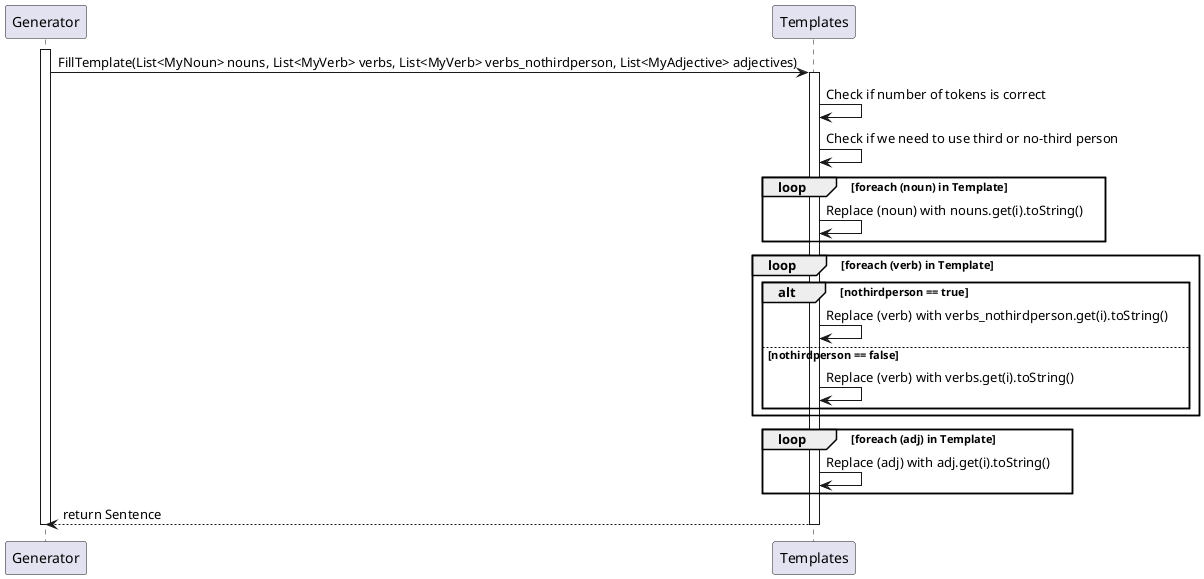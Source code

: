 @startuml InternalFillTemplate


activate Generator
Generator -> Templates: FillTemplate(List<MyNoun> nouns, List<MyVerb> verbs, List<MyVerb> verbs_nothirdperson, List<MyAdjective> adjectives)
activate Templates

Templates->Templates: Check if number of tokens is correct
Templates->Templates: Check if we need to use third or no-third person

loop foreach (noun) in Template
    Templates ->Templates: Replace (noun) with nouns.get(i).toString()
end

loop foreach (verb) in Template
    alt nothirdperson == true
    Templates ->Templates: Replace (verb) with verbs_nothirdperson.get(i).toString()
    else nothirdperson == false
    Templates ->Templates: Replace (verb) with verbs.get(i).toString()
    end
end   

loop foreach (adj) in Template
    Templates ->Templates: Replace (adj) with adj.get(i).toString()
end   

Templates --> Generator: return Sentence 
deactivate Templates

deactivate Generator

@enduml